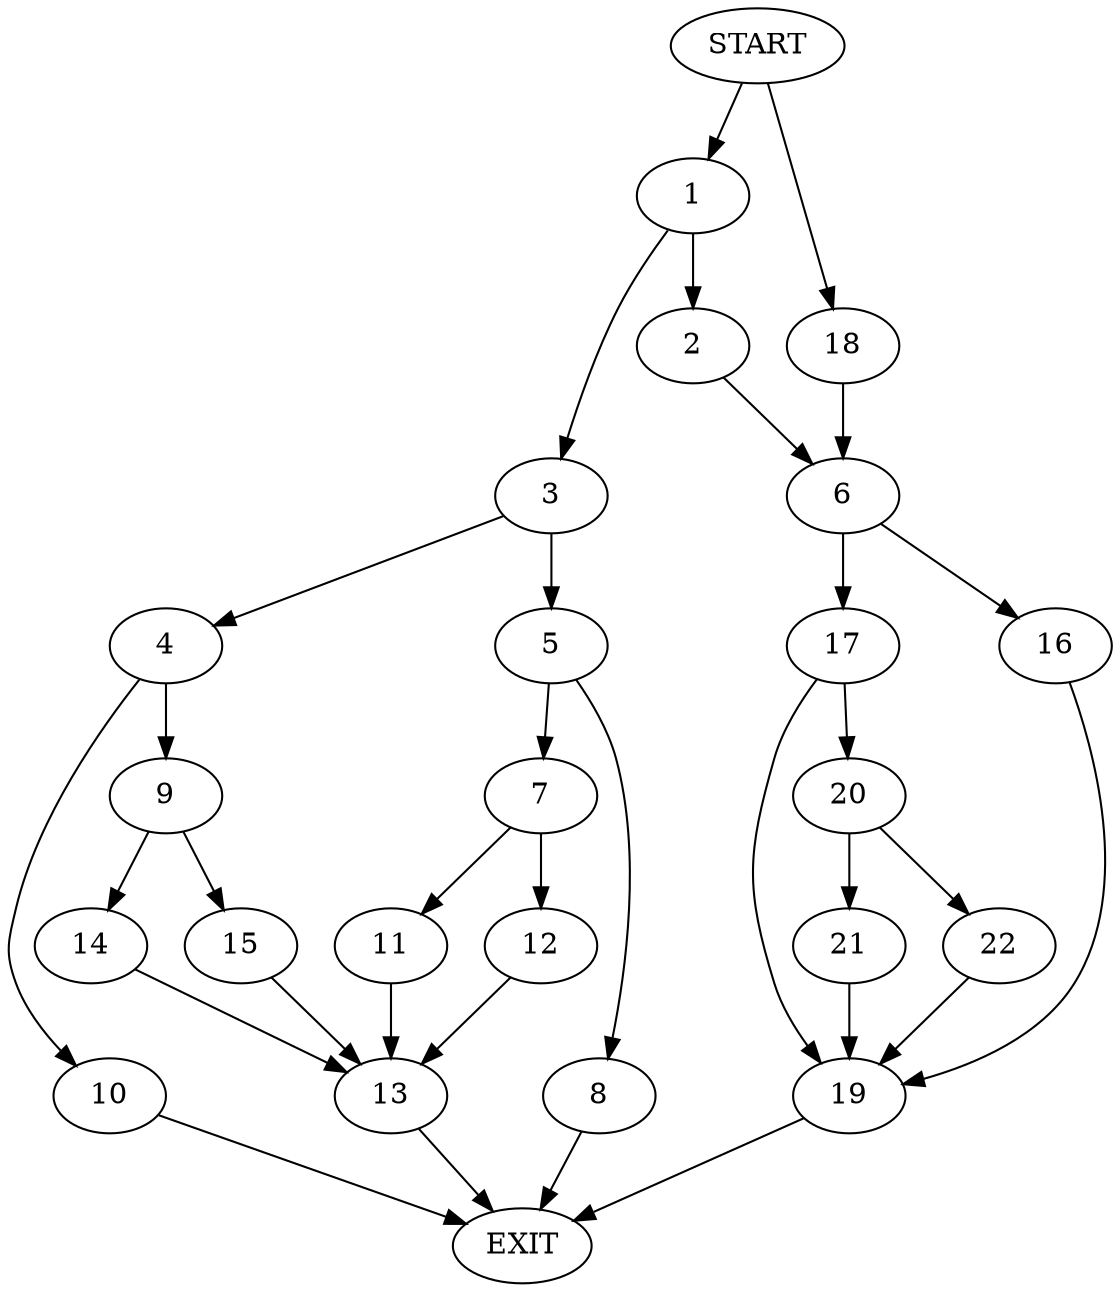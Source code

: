digraph {
0 [label="START"]
23 [label="EXIT"]
0 -> 1
1 -> 2
1 -> 3
3 -> 4
3 -> 5
2 -> 6
5 -> 7
5 -> 8
4 -> 9
4 -> 10
8 -> 23
7 -> 11
7 -> 12
11 -> 13
12 -> 13
13 -> 23
9 -> 14
9 -> 15
10 -> 23
15 -> 13
14 -> 13
6 -> 16
6 -> 17
0 -> 18
18 -> 6
17 -> 19
17 -> 20
16 -> 19
19 -> 23
20 -> 21
20 -> 22
21 -> 19
22 -> 19
}
